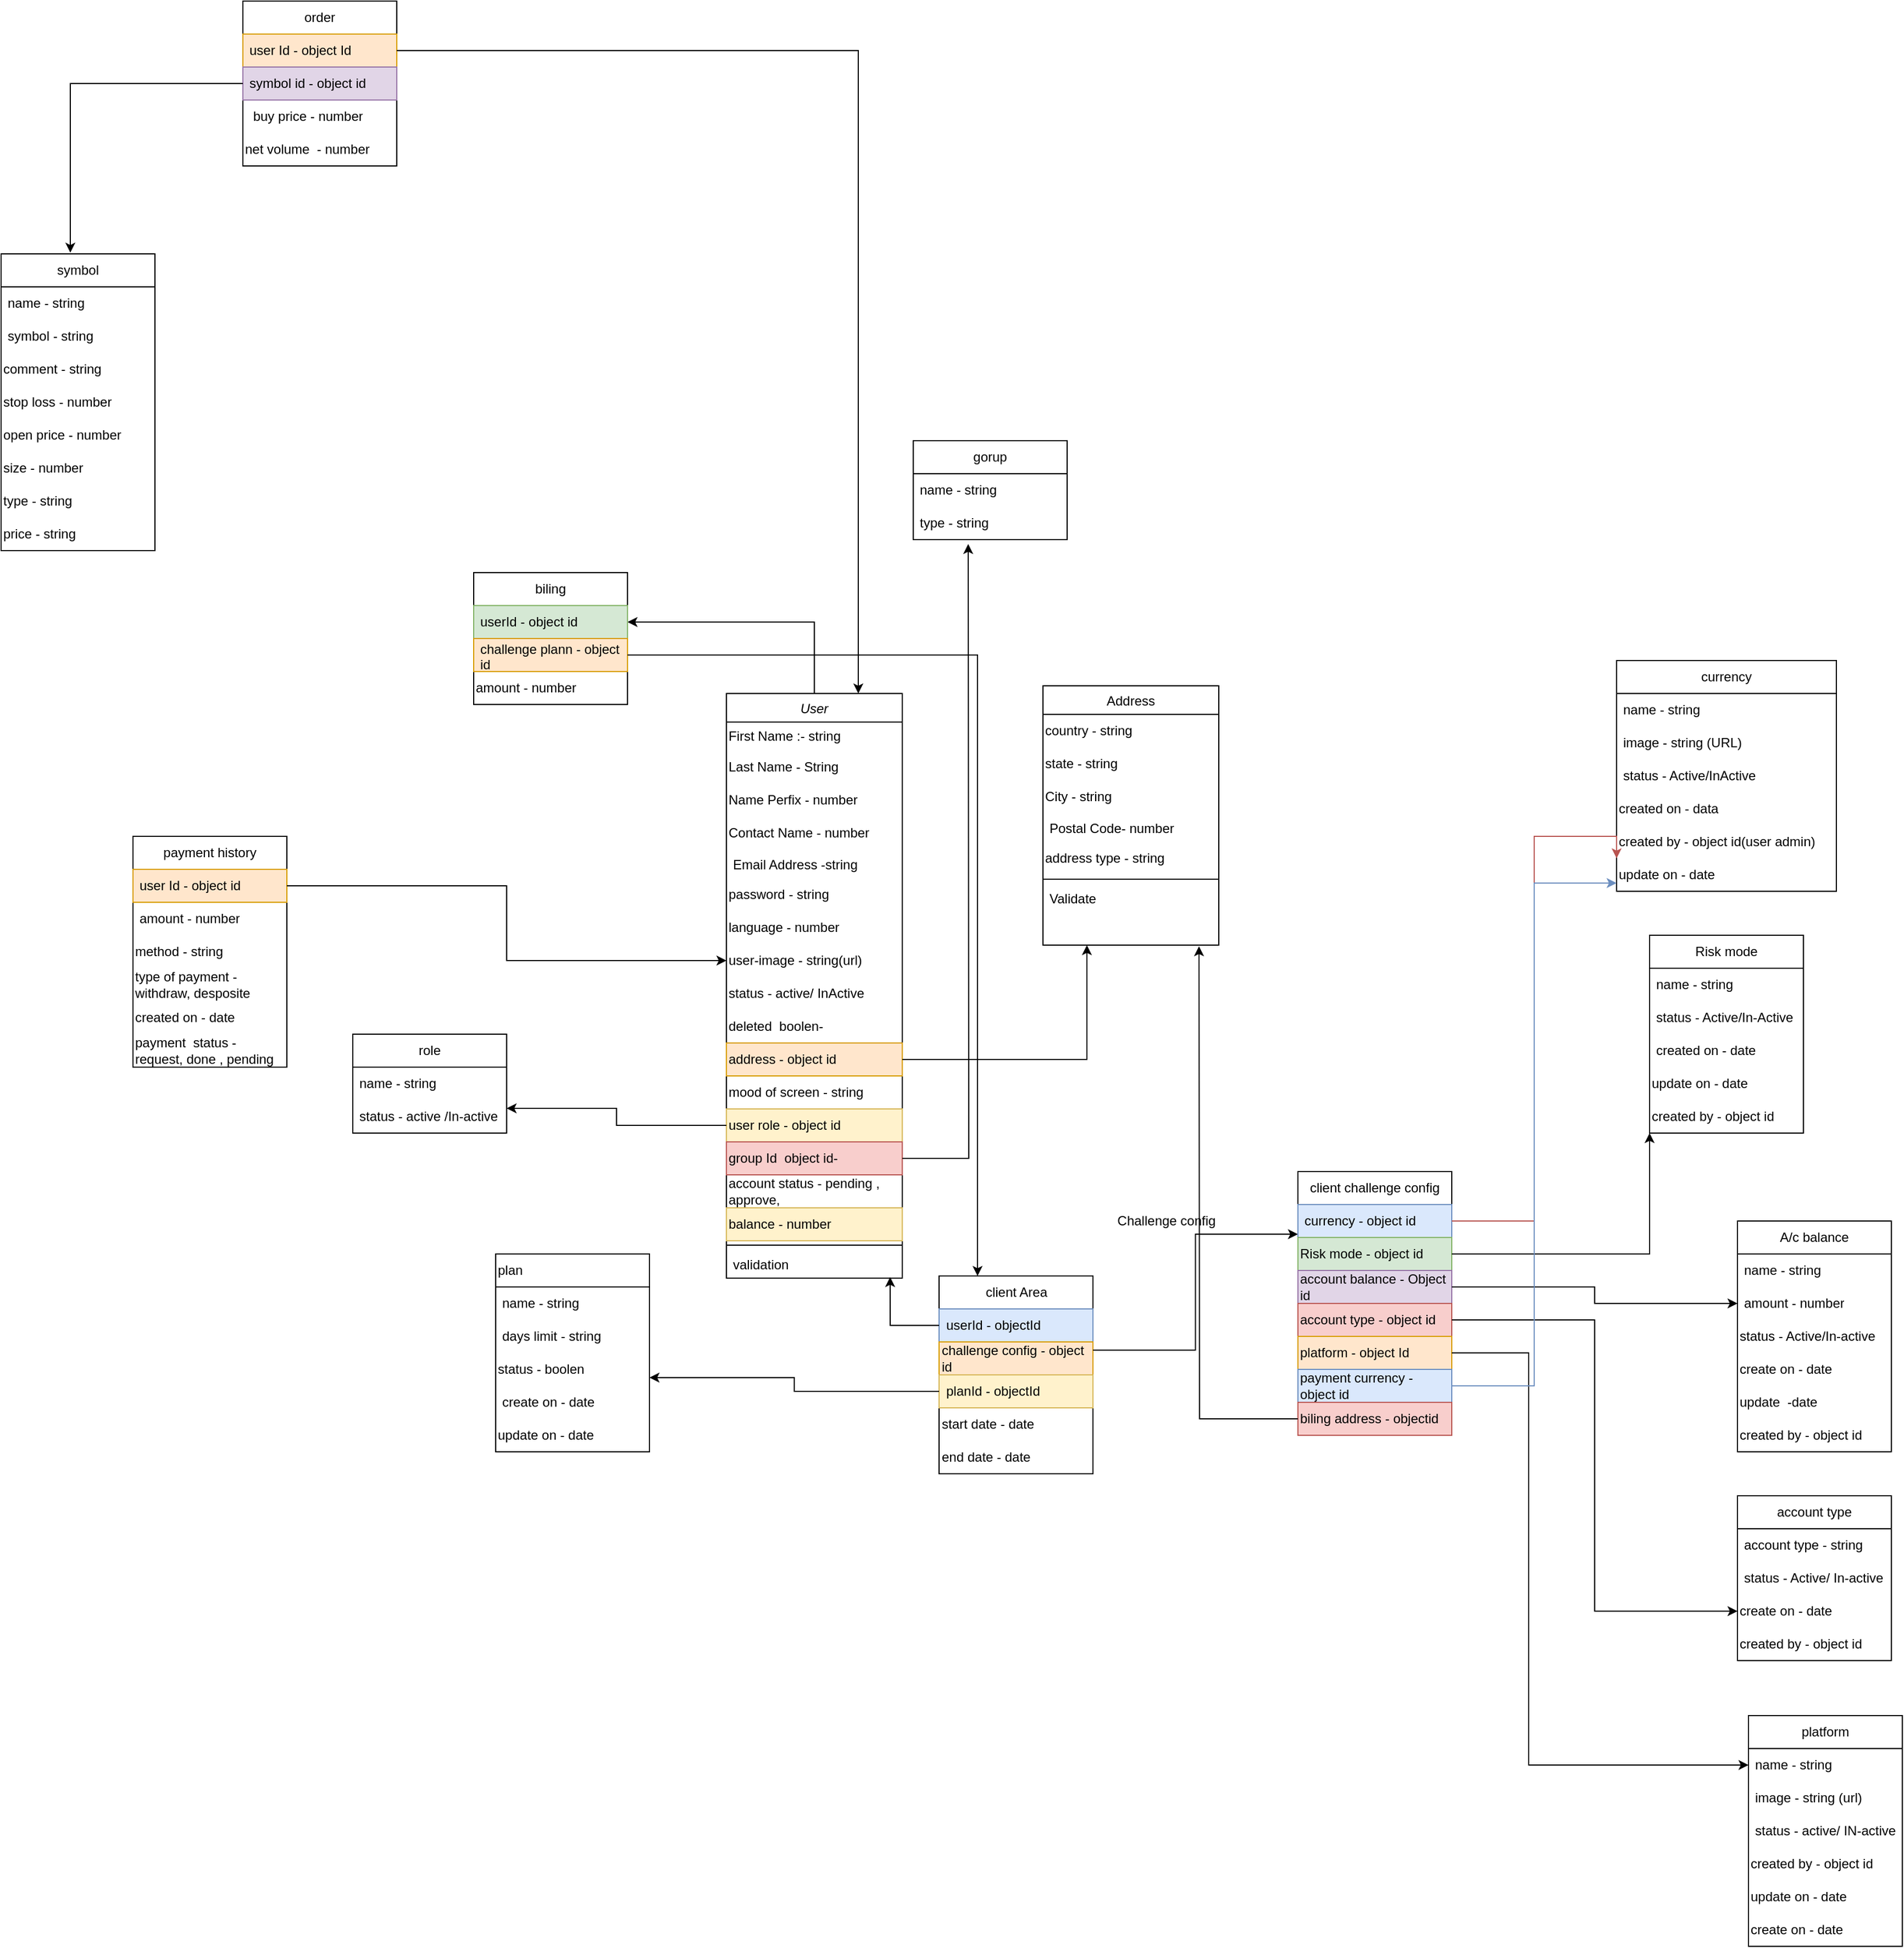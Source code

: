 <mxfile version="20.6.0" type="github">
  <diagram id="C5RBs43oDa-KdzZeNtuy" name="Page-1">
    <mxGraphModel dx="1695" dy="1637" grid="1" gridSize="10" guides="1" tooltips="1" connect="1" arrows="1" fold="1" page="1" pageScale="1" pageWidth="827" pageHeight="1169" math="0" shadow="0">
      <root>
        <mxCell id="WIyWlLk6GJQsqaUBKTNV-0" />
        <mxCell id="WIyWlLk6GJQsqaUBKTNV-1" parent="WIyWlLk6GJQsqaUBKTNV-0" />
        <mxCell id="d-KE_eaViXAy2HnteTlX-81" style="edgeStyle=orthogonalEdgeStyle;rounded=0;orthogonalLoop=1;jettySize=auto;html=1;entryX=1;entryY=0.5;entryDx=0;entryDy=0;" parent="WIyWlLk6GJQsqaUBKTNV-1" source="zkfFHV4jXpPFQw0GAbJ--0" target="d-KE_eaViXAy2HnteTlX-76" edge="1">
          <mxGeometry relative="1" as="geometry" />
        </mxCell>
        <mxCell id="zkfFHV4jXpPFQw0GAbJ--0" value="User" style="swimlane;fontStyle=2;align=center;verticalAlign=top;childLayout=stackLayout;horizontal=1;startSize=26;horizontalStack=0;resizeParent=1;resizeLast=0;collapsible=1;marginBottom=0;rounded=0;shadow=0;strokeWidth=1;" parent="WIyWlLk6GJQsqaUBKTNV-1" vertex="1">
          <mxGeometry x="220" y="120" width="160" height="532" as="geometry">
            <mxRectangle x="230" y="140" width="160" height="26" as="alternateBounds" />
          </mxGeometry>
        </mxCell>
        <mxCell id="d-KE_eaViXAy2HnteTlX-1" value="First Name :- string" style="text;html=1;strokeColor=none;fillColor=none;align=left;verticalAlign=middle;whiteSpace=wrap;rounded=0;" parent="zkfFHV4jXpPFQw0GAbJ--0" vertex="1">
          <mxGeometry y="26" width="160" height="26" as="geometry" />
        </mxCell>
        <mxCell id="d-KE_eaViXAy2HnteTlX-2" value="Last Name - String" style="text;html=1;strokeColor=none;fillColor=none;align=left;verticalAlign=middle;whiteSpace=wrap;rounded=0;" parent="zkfFHV4jXpPFQw0GAbJ--0" vertex="1">
          <mxGeometry y="52" width="160" height="30" as="geometry" />
        </mxCell>
        <mxCell id="d-KE_eaViXAy2HnteTlX-3" value="Name Perfix - number" style="text;html=1;strokeColor=none;fillColor=none;align=left;verticalAlign=middle;whiteSpace=wrap;rounded=0;" parent="zkfFHV4jXpPFQw0GAbJ--0" vertex="1">
          <mxGeometry y="82" width="160" height="30" as="geometry" />
        </mxCell>
        <mxCell id="d-KE_eaViXAy2HnteTlX-4" value="Contact Name - number" style="text;html=1;strokeColor=none;fillColor=none;align=left;verticalAlign=middle;whiteSpace=wrap;rounded=0;" parent="zkfFHV4jXpPFQw0GAbJ--0" vertex="1">
          <mxGeometry y="112" width="160" height="30" as="geometry" />
        </mxCell>
        <mxCell id="zkfFHV4jXpPFQw0GAbJ--3" value="Email Address -string" style="text;align=left;verticalAlign=top;spacingLeft=4;spacingRight=4;overflow=hidden;rotatable=0;points=[[0,0.5],[1,0.5]];portConstraint=eastwest;rounded=0;shadow=0;html=0;" parent="zkfFHV4jXpPFQw0GAbJ--0" vertex="1">
          <mxGeometry y="142" width="160" height="26" as="geometry" />
        </mxCell>
        <mxCell id="d-KE_eaViXAy2HnteTlX-19" value="password - string" style="text;html=1;strokeColor=none;fillColor=none;align=left;verticalAlign=middle;whiteSpace=wrap;rounded=0;" parent="zkfFHV4jXpPFQw0GAbJ--0" vertex="1">
          <mxGeometry y="168" width="160" height="30" as="geometry" />
        </mxCell>
        <mxCell id="d-KE_eaViXAy2HnteTlX-20" value="language - number" style="text;html=1;strokeColor=none;fillColor=none;align=left;verticalAlign=middle;whiteSpace=wrap;rounded=0;" parent="zkfFHV4jXpPFQw0GAbJ--0" vertex="1">
          <mxGeometry y="198" width="160" height="30" as="geometry" />
        </mxCell>
        <mxCell id="d-KE_eaViXAy2HnteTlX-113" value="user-image - string(url)" style="text;html=1;strokeColor=none;fillColor=none;align=left;verticalAlign=middle;whiteSpace=wrap;rounded=0;" parent="zkfFHV4jXpPFQw0GAbJ--0" vertex="1">
          <mxGeometry y="228" width="160" height="30" as="geometry" />
        </mxCell>
        <mxCell id="d-KE_eaViXAy2HnteTlX-107" value="status - active/ InActive" style="text;html=1;strokeColor=none;fillColor=none;align=left;verticalAlign=middle;whiteSpace=wrap;rounded=0;" parent="zkfFHV4jXpPFQw0GAbJ--0" vertex="1">
          <mxGeometry y="258" width="160" height="30" as="geometry" />
        </mxCell>
        <mxCell id="d-KE_eaViXAy2HnteTlX-108" value="deleted&amp;nbsp; boolen- " style="text;html=1;strokeColor=none;fillColor=none;align=left;verticalAlign=middle;whiteSpace=wrap;rounded=0;" parent="zkfFHV4jXpPFQw0GAbJ--0" vertex="1">
          <mxGeometry y="288" width="160" height="30" as="geometry" />
        </mxCell>
        <mxCell id="LZMtiy_5nxEGSAkzOxFr-4" value="address - object id" style="text;html=1;strokeColor=#d79b00;fillColor=#ffe6cc;align=left;verticalAlign=middle;whiteSpace=wrap;rounded=0;" parent="zkfFHV4jXpPFQw0GAbJ--0" vertex="1">
          <mxGeometry y="318" width="160" height="30" as="geometry" />
        </mxCell>
        <mxCell id="oSn-ovuvabY9S40qIVoW-20" value="mood of screen - string" style="text;html=1;strokeColor=none;fillColor=none;align=left;verticalAlign=middle;whiteSpace=wrap;rounded=0;" parent="zkfFHV4jXpPFQw0GAbJ--0" vertex="1">
          <mxGeometry y="348" width="160" height="30" as="geometry" />
        </mxCell>
        <mxCell id="LZMtiy_5nxEGSAkzOxFr-37" value="user role - object id " style="text;html=1;strokeColor=#d6b656;fillColor=#fff2cc;align=left;verticalAlign=middle;whiteSpace=wrap;rounded=0;" parent="zkfFHV4jXpPFQw0GAbJ--0" vertex="1">
          <mxGeometry y="378" width="160" height="30" as="geometry" />
        </mxCell>
        <mxCell id="LZMtiy_5nxEGSAkzOxFr-46" value="group Id&amp;nbsp; object id-" style="text;html=1;strokeColor=#b85450;fillColor=#f8cecc;align=left;verticalAlign=middle;whiteSpace=wrap;rounded=0;" parent="zkfFHV4jXpPFQw0GAbJ--0" vertex="1">
          <mxGeometry y="408" width="160" height="30" as="geometry" />
        </mxCell>
        <mxCell id="KFypOaqWiJFFIdlWp4qp-14" value="account status - pending , approve, " style="text;html=1;strokeColor=none;fillColor=none;align=left;verticalAlign=middle;whiteSpace=wrap;rounded=0;" vertex="1" parent="zkfFHV4jXpPFQw0GAbJ--0">
          <mxGeometry y="438" width="160" height="30" as="geometry" />
        </mxCell>
        <mxCell id="LZMtiy_5nxEGSAkzOxFr-53" value="balance - number" style="text;html=1;strokeColor=#d6b656;fillColor=#fff2cc;align=left;verticalAlign=middle;whiteSpace=wrap;rounded=0;" parent="zkfFHV4jXpPFQw0GAbJ--0" vertex="1">
          <mxGeometry y="468" width="160" height="30" as="geometry" />
        </mxCell>
        <mxCell id="zkfFHV4jXpPFQw0GAbJ--4" value="" style="line;html=1;strokeWidth=1;align=left;verticalAlign=middle;spacingTop=-1;spacingLeft=3;spacingRight=3;rotatable=0;labelPosition=right;points=[];portConstraint=eastwest;" parent="zkfFHV4jXpPFQw0GAbJ--0" vertex="1">
          <mxGeometry y="498" width="160" height="8" as="geometry" />
        </mxCell>
        <mxCell id="zkfFHV4jXpPFQw0GAbJ--5" value="validation " style="text;align=left;verticalAlign=top;spacingLeft=4;spacingRight=4;overflow=hidden;rotatable=0;points=[[0,0.5],[1,0.5]];portConstraint=eastwest;" parent="zkfFHV4jXpPFQw0GAbJ--0" vertex="1">
          <mxGeometry y="506" width="160" height="26" as="geometry" />
        </mxCell>
        <mxCell id="zkfFHV4jXpPFQw0GAbJ--17" value="Address" style="swimlane;fontStyle=0;align=center;verticalAlign=top;childLayout=stackLayout;horizontal=1;startSize=26;horizontalStack=0;resizeParent=1;resizeLast=0;collapsible=1;marginBottom=0;rounded=0;shadow=0;strokeWidth=1;" parent="WIyWlLk6GJQsqaUBKTNV-1" vertex="1">
          <mxGeometry x="508" y="113" width="160" height="236" as="geometry">
            <mxRectangle x="550" y="140" width="160" height="26" as="alternateBounds" />
          </mxGeometry>
        </mxCell>
        <mxCell id="d-KE_eaViXAy2HnteTlX-5" value="country - string" style="text;html=1;strokeColor=none;fillColor=none;align=left;verticalAlign=middle;whiteSpace=wrap;rounded=0;" parent="zkfFHV4jXpPFQw0GAbJ--17" vertex="1">
          <mxGeometry y="26" width="160" height="30" as="geometry" />
        </mxCell>
        <mxCell id="d-KE_eaViXAy2HnteTlX-7" value="state - string" style="text;html=1;strokeColor=none;fillColor=none;align=left;verticalAlign=middle;whiteSpace=wrap;rounded=0;" parent="zkfFHV4jXpPFQw0GAbJ--17" vertex="1">
          <mxGeometry y="56" width="160" height="30" as="geometry" />
        </mxCell>
        <mxCell id="d-KE_eaViXAy2HnteTlX-9" value="City - string" style="text;html=1;strokeColor=none;fillColor=none;align=left;verticalAlign=middle;whiteSpace=wrap;rounded=0;" parent="zkfFHV4jXpPFQw0GAbJ--17" vertex="1">
          <mxGeometry y="86" width="160" height="30" as="geometry" />
        </mxCell>
        <mxCell id="zkfFHV4jXpPFQw0GAbJ--21" value="Postal Code- number" style="text;align=left;verticalAlign=top;spacingLeft=4;spacingRight=4;overflow=hidden;rotatable=0;points=[[0,0.5],[1,0.5]];portConstraint=eastwest;rounded=0;shadow=0;html=0;" parent="zkfFHV4jXpPFQw0GAbJ--17" vertex="1">
          <mxGeometry y="116" width="160" height="26" as="geometry" />
        </mxCell>
        <mxCell id="d-KE_eaViXAy2HnteTlX-65" value="address type - string" style="text;html=1;strokeColor=none;fillColor=none;align=left;verticalAlign=middle;whiteSpace=wrap;rounded=0;" parent="zkfFHV4jXpPFQw0GAbJ--17" vertex="1">
          <mxGeometry y="142" width="160" height="30" as="geometry" />
        </mxCell>
        <mxCell id="zkfFHV4jXpPFQw0GAbJ--23" value="" style="line;html=1;strokeWidth=1;align=left;verticalAlign=middle;spacingTop=-1;spacingLeft=3;spacingRight=3;rotatable=0;labelPosition=right;points=[];portConstraint=eastwest;" parent="zkfFHV4jXpPFQw0GAbJ--17" vertex="1">
          <mxGeometry y="172" width="160" height="8" as="geometry" />
        </mxCell>
        <mxCell id="zkfFHV4jXpPFQw0GAbJ--24" value="Validate" style="text;align=left;verticalAlign=top;spacingLeft=4;spacingRight=4;overflow=hidden;rotatable=0;points=[[0,0.5],[1,0.5]];portConstraint=eastwest;" parent="zkfFHV4jXpPFQw0GAbJ--17" vertex="1">
          <mxGeometry y="180" width="160" height="26" as="geometry" />
        </mxCell>
        <mxCell id="d-KE_eaViXAy2HnteTlX-27" value="client Area" style="swimlane;fontStyle=0;childLayout=stackLayout;horizontal=1;startSize=30;horizontalStack=0;resizeParent=1;resizeParentMax=0;resizeLast=0;collapsible=1;marginBottom=0;whiteSpace=wrap;html=1;" parent="WIyWlLk6GJQsqaUBKTNV-1" vertex="1">
          <mxGeometry x="413.5" y="650" width="140" height="180" as="geometry" />
        </mxCell>
        <mxCell id="d-KE_eaViXAy2HnteTlX-29" value="userId - objectId" style="text;strokeColor=#6c8ebf;fillColor=#dae8fc;align=left;verticalAlign=middle;spacingLeft=4;spacingRight=4;overflow=hidden;points=[[0,0.5],[1,0.5]];portConstraint=eastwest;rotatable=0;whiteSpace=wrap;html=1;" parent="d-KE_eaViXAy2HnteTlX-27" vertex="1">
          <mxGeometry y="30" width="140" height="30" as="geometry" />
        </mxCell>
        <mxCell id="d-KE_eaViXAy2HnteTlX-58" value="challenge config - object id" style="text;html=1;strokeColor=#d79b00;fillColor=#ffe6cc;align=left;verticalAlign=middle;whiteSpace=wrap;rounded=0;" parent="d-KE_eaViXAy2HnteTlX-27" vertex="1">
          <mxGeometry y="60" width="140" height="30" as="geometry" />
        </mxCell>
        <mxCell id="d-KE_eaViXAy2HnteTlX-30" value="planId - objectId" style="text;strokeColor=#d6b656;fillColor=#fff2cc;align=left;verticalAlign=middle;spacingLeft=4;spacingRight=4;overflow=hidden;points=[[0,0.5],[1,0.5]];portConstraint=eastwest;rotatable=0;whiteSpace=wrap;html=1;" parent="d-KE_eaViXAy2HnteTlX-27" vertex="1">
          <mxGeometry y="90" width="140" height="30" as="geometry" />
        </mxCell>
        <mxCell id="d-KE_eaViXAy2HnteTlX-31" value="start date - date" style="text;html=1;strokeColor=none;fillColor=none;align=left;verticalAlign=middle;whiteSpace=wrap;rounded=0;" parent="d-KE_eaViXAy2HnteTlX-27" vertex="1">
          <mxGeometry y="120" width="140" height="30" as="geometry" />
        </mxCell>
        <mxCell id="d-KE_eaViXAy2HnteTlX-33" value="end date - date" style="text;html=1;strokeColor=none;fillColor=none;align=left;verticalAlign=middle;whiteSpace=wrap;rounded=0;" parent="d-KE_eaViXAy2HnteTlX-27" vertex="1">
          <mxGeometry y="150" width="140" height="30" as="geometry" />
        </mxCell>
        <mxCell id="d-KE_eaViXAy2HnteTlX-50" style="edgeStyle=orthogonalEdgeStyle;rounded=0;orthogonalLoop=1;jettySize=auto;html=1;exitX=1;exitY=0.25;exitDx=0;exitDy=0;entryX=0;entryY=0.9;entryDx=0;entryDy=0;entryPerimeter=0;" parent="WIyWlLk6GJQsqaUBKTNV-1" source="d-KE_eaViXAy2HnteTlX-58" target="d-KE_eaViXAy2HnteTlX-55" edge="1">
          <mxGeometry relative="1" as="geometry">
            <mxPoint x="570" y="640" as="sourcePoint" />
            <mxPoint x="710" y="615" as="targetPoint" />
          </mxGeometry>
        </mxCell>
        <mxCell id="d-KE_eaViXAy2HnteTlX-51" value="Challenge config" style="text;html=1;align=center;verticalAlign=middle;resizable=0;points=[];autosize=1;strokeColor=none;fillColor=none;" parent="WIyWlLk6GJQsqaUBKTNV-1" vertex="1">
          <mxGeometry x="560" y="585" width="120" height="30" as="geometry" />
        </mxCell>
        <mxCell id="d-KE_eaViXAy2HnteTlX-52" value="client challenge config" style="swimlane;fontStyle=0;childLayout=stackLayout;horizontal=1;startSize=30;horizontalStack=0;resizeParent=1;resizeParentMax=0;resizeLast=0;collapsible=1;marginBottom=0;whiteSpace=wrap;html=1;" parent="WIyWlLk6GJQsqaUBKTNV-1" vertex="1">
          <mxGeometry x="740" y="555" width="140" height="240" as="geometry" />
        </mxCell>
        <mxCell id="d-KE_eaViXAy2HnteTlX-55" value="currency - object id" style="text;strokeColor=#6c8ebf;fillColor=#dae8fc;align=left;verticalAlign=middle;spacingLeft=4;spacingRight=4;overflow=hidden;points=[[0,0.5],[1,0.5]];portConstraint=eastwest;rotatable=0;whiteSpace=wrap;html=1;" parent="d-KE_eaViXAy2HnteTlX-52" vertex="1">
          <mxGeometry y="30" width="140" height="30" as="geometry" />
        </mxCell>
        <mxCell id="d-KE_eaViXAy2HnteTlX-57" value="Risk mode - object id" style="text;html=1;strokeColor=#82b366;fillColor=#d5e8d4;align=left;verticalAlign=middle;whiteSpace=wrap;rounded=0;labelBackgroundColor=none;labelBorderColor=none;" parent="d-KE_eaViXAy2HnteTlX-52" vertex="1">
          <mxGeometry y="60" width="140" height="30" as="geometry" />
        </mxCell>
        <mxCell id="d-KE_eaViXAy2HnteTlX-59" value="account balance - Object id" style="text;html=1;strokeColor=#9673a6;fillColor=#e1d5e7;align=left;verticalAlign=middle;whiteSpace=wrap;rounded=0;" parent="d-KE_eaViXAy2HnteTlX-52" vertex="1">
          <mxGeometry y="90" width="140" height="30" as="geometry" />
        </mxCell>
        <mxCell id="d-KE_eaViXAy2HnteTlX-60" value="account type - object id" style="text;html=1;strokeColor=#b85450;fillColor=#f8cecc;align=left;verticalAlign=middle;whiteSpace=wrap;rounded=0;" parent="d-KE_eaViXAy2HnteTlX-52" vertex="1">
          <mxGeometry y="120" width="140" height="30" as="geometry" />
        </mxCell>
        <mxCell id="d-KE_eaViXAy2HnteTlX-61" value="platform - object Id" style="text;html=1;strokeColor=#d79b00;fillColor=#ffe6cc;align=left;verticalAlign=middle;whiteSpace=wrap;rounded=0;" parent="d-KE_eaViXAy2HnteTlX-52" vertex="1">
          <mxGeometry y="150" width="140" height="30" as="geometry" />
        </mxCell>
        <mxCell id="d-KE_eaViXAy2HnteTlX-63" value="payment currency - object id" style="text;html=1;strokeColor=#6c8ebf;fillColor=#dae8fc;align=left;verticalAlign=middle;whiteSpace=wrap;rounded=0;" parent="d-KE_eaViXAy2HnteTlX-52" vertex="1">
          <mxGeometry y="180" width="140" height="30" as="geometry" />
        </mxCell>
        <mxCell id="d-KE_eaViXAy2HnteTlX-64" value="biling address - objectid" style="text;html=1;strokeColor=#b85450;fillColor=#f8cecc;align=left;verticalAlign=middle;whiteSpace=wrap;rounded=0;" parent="d-KE_eaViXAy2HnteTlX-52" vertex="1">
          <mxGeometry y="210" width="140" height="30" as="geometry" />
        </mxCell>
        <mxCell id="d-KE_eaViXAy2HnteTlX-73" style="edgeStyle=orthogonalEdgeStyle;rounded=0;orthogonalLoop=1;jettySize=auto;html=1;" parent="WIyWlLk6GJQsqaUBKTNV-1" source="d-KE_eaViXAy2HnteTlX-64" edge="1">
          <mxGeometry relative="1" as="geometry">
            <mxPoint x="650" y="350" as="targetPoint" />
          </mxGeometry>
        </mxCell>
        <mxCell id="d-KE_eaViXAy2HnteTlX-74" value="biling" style="swimlane;fontStyle=0;childLayout=stackLayout;horizontal=1;startSize=30;horizontalStack=0;resizeParent=1;resizeParentMax=0;resizeLast=0;collapsible=1;marginBottom=0;whiteSpace=wrap;html=1;" parent="WIyWlLk6GJQsqaUBKTNV-1" vertex="1">
          <mxGeometry x="-10" y="10" width="140" height="120" as="geometry" />
        </mxCell>
        <mxCell id="d-KE_eaViXAy2HnteTlX-76" value="userId - object id" style="text;strokeColor=#82b366;fillColor=#d5e8d4;align=left;verticalAlign=middle;spacingLeft=4;spacingRight=4;overflow=hidden;points=[[0,0.5],[1,0.5]];portConstraint=eastwest;rotatable=0;whiteSpace=wrap;html=1;" parent="d-KE_eaViXAy2HnteTlX-74" vertex="1">
          <mxGeometry y="30" width="140" height="30" as="geometry" />
        </mxCell>
        <mxCell id="d-KE_eaViXAy2HnteTlX-77" value="challenge plann - object id " style="text;strokeColor=#d79b00;fillColor=#ffe6cc;align=left;verticalAlign=middle;spacingLeft=4;spacingRight=4;overflow=hidden;points=[[0,0.5],[1,0.5]];portConstraint=eastwest;rotatable=0;whiteSpace=wrap;html=1;" parent="d-KE_eaViXAy2HnteTlX-74" vertex="1">
          <mxGeometry y="60" width="140" height="30" as="geometry" />
        </mxCell>
        <mxCell id="d-KE_eaViXAy2HnteTlX-78" value="amount - number" style="text;html=1;strokeColor=none;fillColor=none;align=left;verticalAlign=middle;whiteSpace=wrap;rounded=0;" parent="d-KE_eaViXAy2HnteTlX-74" vertex="1">
          <mxGeometry y="90" width="140" height="30" as="geometry" />
        </mxCell>
        <mxCell id="d-KE_eaViXAy2HnteTlX-89" style="edgeStyle=orthogonalEdgeStyle;rounded=0;orthogonalLoop=1;jettySize=auto;html=1;entryX=0.25;entryY=0;entryDx=0;entryDy=0;" parent="WIyWlLk6GJQsqaUBKTNV-1" source="d-KE_eaViXAy2HnteTlX-77" target="d-KE_eaViXAy2HnteTlX-27" edge="1">
          <mxGeometry relative="1" as="geometry" />
        </mxCell>
        <mxCell id="d-KE_eaViXAy2HnteTlX-100" value="plan" style="swimlane;fontStyle=0;childLayout=stackLayout;horizontal=1;startSize=30;horizontalStack=0;resizeParent=1;resizeParentMax=0;resizeLast=0;collapsible=1;marginBottom=0;whiteSpace=wrap;html=1;align=left;" parent="WIyWlLk6GJQsqaUBKTNV-1" vertex="1">
          <mxGeometry x="10" y="630" width="140" height="180" as="geometry" />
        </mxCell>
        <mxCell id="d-KE_eaViXAy2HnteTlX-101" value="name - string" style="text;strokeColor=none;fillColor=none;align=left;verticalAlign=middle;spacingLeft=4;spacingRight=4;overflow=hidden;points=[[0,0.5],[1,0.5]];portConstraint=eastwest;rotatable=0;whiteSpace=wrap;html=1;" parent="d-KE_eaViXAy2HnteTlX-100" vertex="1">
          <mxGeometry y="30" width="140" height="30" as="geometry" />
        </mxCell>
        <mxCell id="d-KE_eaViXAy2HnteTlX-102" value="days limit - string" style="text;strokeColor=none;fillColor=none;align=left;verticalAlign=middle;spacingLeft=4;spacingRight=4;overflow=hidden;points=[[0,0.5],[1,0.5]];portConstraint=eastwest;rotatable=0;whiteSpace=wrap;html=1;" parent="d-KE_eaViXAy2HnteTlX-100" vertex="1">
          <mxGeometry y="60" width="140" height="30" as="geometry" />
        </mxCell>
        <mxCell id="d-KE_eaViXAy2HnteTlX-104" value="status - boolen" style="text;html=1;strokeColor=none;fillColor=none;align=left;verticalAlign=middle;whiteSpace=wrap;rounded=0;" parent="d-KE_eaViXAy2HnteTlX-100" vertex="1">
          <mxGeometry y="90" width="140" height="30" as="geometry" />
        </mxCell>
        <mxCell id="d-KE_eaViXAy2HnteTlX-103" value="create on - date" style="text;strokeColor=none;fillColor=none;align=left;verticalAlign=middle;spacingLeft=4;spacingRight=4;overflow=hidden;points=[[0,0.5],[1,0.5]];portConstraint=eastwest;rotatable=0;whiteSpace=wrap;html=1;" parent="d-KE_eaViXAy2HnteTlX-100" vertex="1">
          <mxGeometry y="120" width="140" height="30" as="geometry" />
        </mxCell>
        <mxCell id="d-KE_eaViXAy2HnteTlX-106" value="update on - date" style="text;html=1;strokeColor=none;fillColor=none;align=left;verticalAlign=middle;whiteSpace=wrap;rounded=0;" parent="d-KE_eaViXAy2HnteTlX-100" vertex="1">
          <mxGeometry y="150" width="140" height="30" as="geometry" />
        </mxCell>
        <mxCell id="d-KE_eaViXAy2HnteTlX-109" value="currency" style="swimlane;fontStyle=0;childLayout=stackLayout;horizontal=1;startSize=30;horizontalStack=0;resizeParent=1;resizeParentMax=0;resizeLast=0;collapsible=1;marginBottom=0;whiteSpace=wrap;html=1;" parent="WIyWlLk6GJQsqaUBKTNV-1" vertex="1">
          <mxGeometry x="1030" y="90" width="200" height="210" as="geometry" />
        </mxCell>
        <mxCell id="d-KE_eaViXAy2HnteTlX-110" value="name - string" style="text;strokeColor=none;fillColor=none;align=left;verticalAlign=middle;spacingLeft=4;spacingRight=4;overflow=hidden;points=[[0,0.5],[1,0.5]];portConstraint=eastwest;rotatable=0;whiteSpace=wrap;html=1;" parent="d-KE_eaViXAy2HnteTlX-109" vertex="1">
          <mxGeometry y="30" width="200" height="30" as="geometry" />
        </mxCell>
        <mxCell id="d-KE_eaViXAy2HnteTlX-111" value="image - string (URL)" style="text;strokeColor=none;fillColor=none;align=left;verticalAlign=middle;spacingLeft=4;spacingRight=4;overflow=hidden;points=[[0,0.5],[1,0.5]];portConstraint=eastwest;rotatable=0;whiteSpace=wrap;html=1;" parent="d-KE_eaViXAy2HnteTlX-109" vertex="1">
          <mxGeometry y="60" width="200" height="30" as="geometry" />
        </mxCell>
        <mxCell id="d-KE_eaViXAy2HnteTlX-112" value="status - Active/InActive" style="text;strokeColor=none;fillColor=none;align=left;verticalAlign=middle;spacingLeft=4;spacingRight=4;overflow=hidden;points=[[0,0.5],[1,0.5]];portConstraint=eastwest;rotatable=0;whiteSpace=wrap;html=1;" parent="d-KE_eaViXAy2HnteTlX-109" vertex="1">
          <mxGeometry y="90" width="200" height="30" as="geometry" />
        </mxCell>
        <mxCell id="8OGJJP_XoykNVApz-TW4-0" value="created on - data" style="text;html=1;strokeColor=none;fillColor=none;align=left;verticalAlign=middle;whiteSpace=wrap;rounded=0;" parent="d-KE_eaViXAy2HnteTlX-109" vertex="1">
          <mxGeometry y="120" width="200" height="30" as="geometry" />
        </mxCell>
        <mxCell id="8OGJJP_XoykNVApz-TW4-2" value="created by - object id(user admin)" style="text;html=1;strokeColor=none;fillColor=none;align=left;verticalAlign=middle;whiteSpace=wrap;rounded=0;" parent="d-KE_eaViXAy2HnteTlX-109" vertex="1">
          <mxGeometry y="150" width="200" height="30" as="geometry" />
        </mxCell>
        <mxCell id="8OGJJP_XoykNVApz-TW4-1" value="update on - date" style="text;html=1;strokeColor=none;fillColor=none;align=left;verticalAlign=middle;whiteSpace=wrap;rounded=0;" parent="d-KE_eaViXAy2HnteTlX-109" vertex="1">
          <mxGeometry y="180" width="200" height="30" as="geometry" />
        </mxCell>
        <mxCell id="8OGJJP_XoykNVApz-TW4-3" style="edgeStyle=orthogonalEdgeStyle;rounded=0;orthogonalLoop=1;jettySize=auto;html=1;entryX=0;entryY=0;entryDx=0;entryDy=0;fillColor=#f8cecc;strokeColor=#b85450;" parent="WIyWlLk6GJQsqaUBKTNV-1" source="d-KE_eaViXAy2HnteTlX-55" target="8OGJJP_XoykNVApz-TW4-1" edge="1">
          <mxGeometry relative="1" as="geometry" />
        </mxCell>
        <mxCell id="8OGJJP_XoykNVApz-TW4-4" value="Risk mode" style="swimlane;fontStyle=0;childLayout=stackLayout;horizontal=1;startSize=30;horizontalStack=0;resizeParent=1;resizeParentMax=0;resizeLast=0;collapsible=1;marginBottom=0;whiteSpace=wrap;html=1;" parent="WIyWlLk6GJQsqaUBKTNV-1" vertex="1">
          <mxGeometry x="1060" y="340" width="140" height="180" as="geometry" />
        </mxCell>
        <mxCell id="8OGJJP_XoykNVApz-TW4-5" value="name - string" style="text;strokeColor=none;fillColor=none;align=left;verticalAlign=middle;spacingLeft=4;spacingRight=4;overflow=hidden;points=[[0,0.5],[1,0.5]];portConstraint=eastwest;rotatable=0;whiteSpace=wrap;html=1;" parent="8OGJJP_XoykNVApz-TW4-4" vertex="1">
          <mxGeometry y="30" width="140" height="30" as="geometry" />
        </mxCell>
        <mxCell id="8OGJJP_XoykNVApz-TW4-6" value="status - Active/In-Active" style="text;strokeColor=none;fillColor=none;align=left;verticalAlign=middle;spacingLeft=4;spacingRight=4;overflow=hidden;points=[[0,0.5],[1,0.5]];portConstraint=eastwest;rotatable=0;whiteSpace=wrap;html=1;" parent="8OGJJP_XoykNVApz-TW4-4" vertex="1">
          <mxGeometry y="60" width="140" height="30" as="geometry" />
        </mxCell>
        <mxCell id="8OGJJP_XoykNVApz-TW4-7" value="created on - date" style="text;strokeColor=none;fillColor=none;align=left;verticalAlign=middle;spacingLeft=4;spacingRight=4;overflow=hidden;points=[[0,0.5],[1,0.5]];portConstraint=eastwest;rotatable=0;whiteSpace=wrap;html=1;" parent="8OGJJP_XoykNVApz-TW4-4" vertex="1">
          <mxGeometry y="90" width="140" height="30" as="geometry" />
        </mxCell>
        <mxCell id="8OGJJP_XoykNVApz-TW4-9" value="update on - date" style="text;html=1;strokeColor=none;fillColor=none;align=left;verticalAlign=middle;whiteSpace=wrap;rounded=0;" parent="8OGJJP_XoykNVApz-TW4-4" vertex="1">
          <mxGeometry y="120" width="140" height="30" as="geometry" />
        </mxCell>
        <mxCell id="8OGJJP_XoykNVApz-TW4-8" value="created by - object id" style="text;html=1;strokeColor=none;fillColor=none;align=left;verticalAlign=middle;whiteSpace=wrap;rounded=0;" parent="8OGJJP_XoykNVApz-TW4-4" vertex="1">
          <mxGeometry y="150" width="140" height="30" as="geometry" />
        </mxCell>
        <mxCell id="8OGJJP_XoykNVApz-TW4-10" style="edgeStyle=orthogonalEdgeStyle;rounded=0;orthogonalLoop=1;jettySize=auto;html=1;entryX=0;entryY=1;entryDx=0;entryDy=0;" parent="WIyWlLk6GJQsqaUBKTNV-1" source="d-KE_eaViXAy2HnteTlX-57" target="8OGJJP_XoykNVApz-TW4-4" edge="1">
          <mxGeometry relative="1" as="geometry" />
        </mxCell>
        <mxCell id="8OGJJP_XoykNVApz-TW4-11" value="A/c balance" style="swimlane;fontStyle=0;childLayout=stackLayout;horizontal=1;startSize=30;horizontalStack=0;resizeParent=1;resizeParentMax=0;resizeLast=0;collapsible=1;marginBottom=0;whiteSpace=wrap;html=1;" parent="WIyWlLk6GJQsqaUBKTNV-1" vertex="1">
          <mxGeometry x="1140" y="600" width="140" height="210" as="geometry" />
        </mxCell>
        <mxCell id="8OGJJP_XoykNVApz-TW4-13" value="name - string" style="text;strokeColor=none;fillColor=none;align=left;verticalAlign=middle;spacingLeft=4;spacingRight=4;overflow=hidden;points=[[0,0.5],[1,0.5]];portConstraint=eastwest;rotatable=0;whiteSpace=wrap;html=1;" parent="8OGJJP_XoykNVApz-TW4-11" vertex="1">
          <mxGeometry y="30" width="140" height="30" as="geometry" />
        </mxCell>
        <mxCell id="8OGJJP_XoykNVApz-TW4-14" value="amount - number" style="text;strokeColor=none;fillColor=none;align=left;verticalAlign=middle;spacingLeft=4;spacingRight=4;overflow=hidden;points=[[0,0.5],[1,0.5]];portConstraint=eastwest;rotatable=0;whiteSpace=wrap;html=1;" parent="8OGJJP_XoykNVApz-TW4-11" vertex="1">
          <mxGeometry y="60" width="140" height="30" as="geometry" />
        </mxCell>
        <mxCell id="8OGJJP_XoykNVApz-TW4-15" value="status - Active/In-active" style="text;html=1;strokeColor=none;fillColor=none;align=left;verticalAlign=middle;whiteSpace=wrap;rounded=0;" parent="8OGJJP_XoykNVApz-TW4-11" vertex="1">
          <mxGeometry y="90" width="140" height="30" as="geometry" />
        </mxCell>
        <mxCell id="8OGJJP_XoykNVApz-TW4-17" value="create on - date" style="text;html=1;strokeColor=none;fillColor=none;align=left;verticalAlign=middle;whiteSpace=wrap;rounded=0;" parent="8OGJJP_XoykNVApz-TW4-11" vertex="1">
          <mxGeometry y="120" width="140" height="30" as="geometry" />
        </mxCell>
        <mxCell id="8OGJJP_XoykNVApz-TW4-20" value="update&amp;nbsp; -date" style="text;html=1;strokeColor=none;fillColor=none;align=left;verticalAlign=middle;whiteSpace=wrap;rounded=0;" parent="8OGJJP_XoykNVApz-TW4-11" vertex="1">
          <mxGeometry y="150" width="140" height="30" as="geometry" />
        </mxCell>
        <mxCell id="8OGJJP_XoykNVApz-TW4-21" value="created by - object id" style="text;html=1;strokeColor=none;fillColor=none;align=left;verticalAlign=middle;whiteSpace=wrap;rounded=0;" parent="8OGJJP_XoykNVApz-TW4-11" vertex="1">
          <mxGeometry y="180" width="140" height="30" as="geometry" />
        </mxCell>
        <mxCell id="8OGJJP_XoykNVApz-TW4-22" style="edgeStyle=orthogonalEdgeStyle;rounded=0;orthogonalLoop=1;jettySize=auto;html=1;entryX=0;entryY=0.5;entryDx=0;entryDy=0;" parent="WIyWlLk6GJQsqaUBKTNV-1" source="d-KE_eaViXAy2HnteTlX-59" target="8OGJJP_XoykNVApz-TW4-14" edge="1">
          <mxGeometry relative="1" as="geometry" />
        </mxCell>
        <mxCell id="8OGJJP_XoykNVApz-TW4-24" value="account type" style="swimlane;fontStyle=0;childLayout=stackLayout;horizontal=1;startSize=30;horizontalStack=0;resizeParent=1;resizeParentMax=0;resizeLast=0;collapsible=1;marginBottom=0;whiteSpace=wrap;html=1;labelBackgroundColor=none;labelBorderColor=none;" parent="WIyWlLk6GJQsqaUBKTNV-1" vertex="1">
          <mxGeometry x="1140" y="850" width="140" height="150" as="geometry" />
        </mxCell>
        <mxCell id="8OGJJP_XoykNVApz-TW4-25" value="account type - string" style="text;strokeColor=none;fillColor=none;align=left;verticalAlign=middle;spacingLeft=4;spacingRight=4;overflow=hidden;points=[[0,0.5],[1,0.5]];portConstraint=eastwest;rotatable=0;whiteSpace=wrap;html=1;labelBackgroundColor=none;labelBorderColor=none;" parent="8OGJJP_XoykNVApz-TW4-24" vertex="1">
          <mxGeometry y="30" width="140" height="30" as="geometry" />
        </mxCell>
        <mxCell id="8OGJJP_XoykNVApz-TW4-27" value="status - Active/ In-active" style="text;strokeColor=none;fillColor=none;align=left;verticalAlign=middle;spacingLeft=4;spacingRight=4;overflow=hidden;points=[[0,0.5],[1,0.5]];portConstraint=eastwest;rotatable=0;whiteSpace=wrap;html=1;labelBackgroundColor=none;labelBorderColor=none;" parent="8OGJJP_XoykNVApz-TW4-24" vertex="1">
          <mxGeometry y="60" width="140" height="30" as="geometry" />
        </mxCell>
        <mxCell id="oSn-ovuvabY9S40qIVoW-2" value="create on - date" style="text;html=1;strokeColor=none;fillColor=none;align=left;verticalAlign=middle;whiteSpace=wrap;rounded=0;" parent="8OGJJP_XoykNVApz-TW4-24" vertex="1">
          <mxGeometry y="90" width="140" height="30" as="geometry" />
        </mxCell>
        <mxCell id="oSn-ovuvabY9S40qIVoW-3" value="created by - object id" style="text;html=1;strokeColor=none;fillColor=none;align=left;verticalAlign=middle;whiteSpace=wrap;rounded=0;" parent="8OGJJP_XoykNVApz-TW4-24" vertex="1">
          <mxGeometry y="120" width="140" height="30" as="geometry" />
        </mxCell>
        <mxCell id="oSn-ovuvabY9S40qIVoW-5" style="edgeStyle=orthogonalEdgeStyle;rounded=0;orthogonalLoop=1;jettySize=auto;html=1;entryX=0;entryY=0.5;entryDx=0;entryDy=0;" parent="WIyWlLk6GJQsqaUBKTNV-1" source="d-KE_eaViXAy2HnteTlX-60" target="oSn-ovuvabY9S40qIVoW-2" edge="1">
          <mxGeometry relative="1" as="geometry" />
        </mxCell>
        <mxCell id="oSn-ovuvabY9S40qIVoW-6" value="platform " style="swimlane;fontStyle=0;childLayout=stackLayout;horizontal=1;startSize=30;horizontalStack=0;resizeParent=1;resizeParentMax=0;resizeLast=0;collapsible=1;marginBottom=0;whiteSpace=wrap;html=1;" parent="WIyWlLk6GJQsqaUBKTNV-1" vertex="1">
          <mxGeometry x="1150" y="1050" width="140" height="210" as="geometry" />
        </mxCell>
        <mxCell id="oSn-ovuvabY9S40qIVoW-7" value="name - string" style="text;strokeColor=none;fillColor=none;align=left;verticalAlign=middle;spacingLeft=4;spacingRight=4;overflow=hidden;points=[[0,0.5],[1,0.5]];portConstraint=eastwest;rotatable=0;whiteSpace=wrap;html=1;" parent="oSn-ovuvabY9S40qIVoW-6" vertex="1">
          <mxGeometry y="30" width="140" height="30" as="geometry" />
        </mxCell>
        <mxCell id="oSn-ovuvabY9S40qIVoW-8" value="image - string (url)" style="text;strokeColor=none;fillColor=none;align=left;verticalAlign=middle;spacingLeft=4;spacingRight=4;overflow=hidden;points=[[0,0.5],[1,0.5]];portConstraint=eastwest;rotatable=0;whiteSpace=wrap;html=1;" parent="oSn-ovuvabY9S40qIVoW-6" vertex="1">
          <mxGeometry y="60" width="140" height="30" as="geometry" />
        </mxCell>
        <mxCell id="oSn-ovuvabY9S40qIVoW-9" value="status - active/ IN-active" style="text;strokeColor=none;fillColor=none;align=left;verticalAlign=middle;spacingLeft=4;spacingRight=4;overflow=hidden;points=[[0,0.5],[1,0.5]];portConstraint=eastwest;rotatable=0;whiteSpace=wrap;html=1;" parent="oSn-ovuvabY9S40qIVoW-6" vertex="1">
          <mxGeometry y="90" width="140" height="30" as="geometry" />
        </mxCell>
        <mxCell id="oSn-ovuvabY9S40qIVoW-11" value="created by - object id" style="text;html=1;strokeColor=none;fillColor=none;align=left;verticalAlign=middle;whiteSpace=wrap;rounded=0;" parent="oSn-ovuvabY9S40qIVoW-6" vertex="1">
          <mxGeometry y="120" width="140" height="30" as="geometry" />
        </mxCell>
        <mxCell id="oSn-ovuvabY9S40qIVoW-12" value="update on - date" style="text;html=1;strokeColor=none;fillColor=none;align=left;verticalAlign=middle;whiteSpace=wrap;rounded=0;" parent="oSn-ovuvabY9S40qIVoW-6" vertex="1">
          <mxGeometry y="150" width="140" height="30" as="geometry" />
        </mxCell>
        <mxCell id="oSn-ovuvabY9S40qIVoW-10" value="create on - date" style="text;html=1;strokeColor=none;fillColor=none;align=left;verticalAlign=middle;whiteSpace=wrap;rounded=0;" parent="oSn-ovuvabY9S40qIVoW-6" vertex="1">
          <mxGeometry y="180" width="140" height="30" as="geometry" />
        </mxCell>
        <mxCell id="oSn-ovuvabY9S40qIVoW-13" style="edgeStyle=orthogonalEdgeStyle;rounded=0;orthogonalLoop=1;jettySize=auto;html=1;" parent="WIyWlLk6GJQsqaUBKTNV-1" source="d-KE_eaViXAy2HnteTlX-61" target="oSn-ovuvabY9S40qIVoW-7" edge="1">
          <mxGeometry relative="1" as="geometry">
            <Array as="points">
              <mxPoint x="950" y="720" />
              <mxPoint x="950" y="1095" />
            </Array>
          </mxGeometry>
        </mxCell>
        <mxCell id="oSn-ovuvabY9S40qIVoW-15" style="edgeStyle=orthogonalEdgeStyle;rounded=0;orthogonalLoop=1;jettySize=auto;html=1;entryX=0;entryY=0.75;entryDx=0;entryDy=0;fillColor=#dae8fc;strokeColor=#6c8ebf;labelBorderColor=none;fontSize=13;" parent="WIyWlLk6GJQsqaUBKTNV-1" source="d-KE_eaViXAy2HnteTlX-63" target="8OGJJP_XoykNVApz-TW4-1" edge="1">
          <mxGeometry relative="1" as="geometry" />
        </mxCell>
        <mxCell id="oSn-ovuvabY9S40qIVoW-21" value="payment history" style="swimlane;fontStyle=0;childLayout=stackLayout;horizontal=1;startSize=30;horizontalStack=0;resizeParent=1;resizeParentMax=0;resizeLast=0;collapsible=1;marginBottom=0;whiteSpace=wrap;html=1;" parent="WIyWlLk6GJQsqaUBKTNV-1" vertex="1">
          <mxGeometry x="-320" y="250" width="140" height="210" as="geometry" />
        </mxCell>
        <mxCell id="oSn-ovuvabY9S40qIVoW-23" value="user Id - object id" style="text;strokeColor=#d79b00;fillColor=#ffe6cc;align=left;verticalAlign=middle;spacingLeft=4;spacingRight=4;overflow=hidden;points=[[0,0.5],[1,0.5]];portConstraint=eastwest;rotatable=0;whiteSpace=wrap;html=1;" parent="oSn-ovuvabY9S40qIVoW-21" vertex="1">
          <mxGeometry y="30" width="140" height="30" as="geometry" />
        </mxCell>
        <mxCell id="oSn-ovuvabY9S40qIVoW-24" value="amount - number" style="text;align=left;verticalAlign=middle;spacingLeft=4;spacingRight=4;overflow=hidden;points=[[0,0.5],[1,0.5]];portConstraint=eastwest;rotatable=0;whiteSpace=wrap;html=1;" parent="oSn-ovuvabY9S40qIVoW-21" vertex="1">
          <mxGeometry y="60" width="140" height="30" as="geometry" />
        </mxCell>
        <mxCell id="LZMtiy_5nxEGSAkzOxFr-0" value="method - string&amp;nbsp; " style="text;html=1;strokeColor=none;fillColor=none;align=left;verticalAlign=middle;whiteSpace=wrap;rounded=0;" parent="oSn-ovuvabY9S40qIVoW-21" vertex="1">
          <mxGeometry y="90" width="140" height="30" as="geometry" />
        </mxCell>
        <mxCell id="LZMtiy_5nxEGSAkzOxFr-1" value="type of payment - withdraw, desposite" style="text;html=1;strokeColor=none;fillColor=none;align=left;verticalAlign=middle;whiteSpace=wrap;rounded=0;" parent="oSn-ovuvabY9S40qIVoW-21" vertex="1">
          <mxGeometry y="120" width="140" height="30" as="geometry" />
        </mxCell>
        <mxCell id="LZMtiy_5nxEGSAkzOxFr-20" value="created on - date" style="text;html=1;strokeColor=none;fillColor=none;align=left;verticalAlign=middle;whiteSpace=wrap;rounded=0;" parent="oSn-ovuvabY9S40qIVoW-21" vertex="1">
          <mxGeometry y="150" width="140" height="30" as="geometry" />
        </mxCell>
        <mxCell id="KFypOaqWiJFFIdlWp4qp-13" value="payment&amp;nbsp; status - request, done , pending" style="text;html=1;strokeColor=none;fillColor=none;align=left;verticalAlign=middle;whiteSpace=wrap;rounded=0;" vertex="1" parent="oSn-ovuvabY9S40qIVoW-21">
          <mxGeometry y="180" width="140" height="30" as="geometry" />
        </mxCell>
        <mxCell id="LZMtiy_5nxEGSAkzOxFr-2" style="edgeStyle=orthogonalEdgeStyle;rounded=0;orthogonalLoop=1;jettySize=auto;html=1;entryX=0;entryY=0.5;entryDx=0;entryDy=0;" parent="WIyWlLk6GJQsqaUBKTNV-1" source="oSn-ovuvabY9S40qIVoW-23" target="d-KE_eaViXAy2HnteTlX-113" edge="1">
          <mxGeometry relative="1" as="geometry" />
        </mxCell>
        <mxCell id="LZMtiy_5nxEGSAkzOxFr-5" style="edgeStyle=orthogonalEdgeStyle;rounded=0;orthogonalLoop=1;jettySize=auto;html=1;entryX=0.25;entryY=1;entryDx=0;entryDy=0;" parent="WIyWlLk6GJQsqaUBKTNV-1" source="LZMtiy_5nxEGSAkzOxFr-4" target="zkfFHV4jXpPFQw0GAbJ--17" edge="1">
          <mxGeometry relative="1" as="geometry" />
        </mxCell>
        <mxCell id="LZMtiy_5nxEGSAkzOxFr-18" style="edgeStyle=orthogonalEdgeStyle;rounded=0;orthogonalLoop=1;jettySize=auto;html=1;entryX=0.931;entryY=0.962;entryDx=0;entryDy=0;entryPerimeter=0;" parent="WIyWlLk6GJQsqaUBKTNV-1" source="d-KE_eaViXAy2HnteTlX-29" target="zkfFHV4jXpPFQw0GAbJ--5" edge="1">
          <mxGeometry relative="1" as="geometry">
            <mxPoint x="370" y="550" as="targetPoint" />
          </mxGeometry>
        </mxCell>
        <mxCell id="LZMtiy_5nxEGSAkzOxFr-19" style="edgeStyle=orthogonalEdgeStyle;rounded=0;orthogonalLoop=1;jettySize=auto;html=1;entryX=1;entryY=0.75;entryDx=0;entryDy=0;" parent="WIyWlLk6GJQsqaUBKTNV-1" source="d-KE_eaViXAy2HnteTlX-30" target="d-KE_eaViXAy2HnteTlX-104" edge="1">
          <mxGeometry relative="1" as="geometry" />
        </mxCell>
        <mxCell id="LZMtiy_5nxEGSAkzOxFr-25" value="order" style="swimlane;fontStyle=0;childLayout=stackLayout;horizontal=1;startSize=30;horizontalStack=0;resizeParent=1;resizeParentMax=0;resizeLast=0;collapsible=1;marginBottom=0;whiteSpace=wrap;html=1;" parent="WIyWlLk6GJQsqaUBKTNV-1" vertex="1">
          <mxGeometry x="-220" y="-510" width="140" height="150" as="geometry" />
        </mxCell>
        <mxCell id="LZMtiy_5nxEGSAkzOxFr-26" value="user Id - object Id" style="text;strokeColor=#d79b00;fillColor=#ffe6cc;align=left;verticalAlign=middle;spacingLeft=4;spacingRight=4;overflow=hidden;points=[[0,0.5],[1,0.5]];portConstraint=eastwest;rotatable=0;whiteSpace=wrap;html=1;" parent="LZMtiy_5nxEGSAkzOxFr-25" vertex="1">
          <mxGeometry y="30" width="140" height="30" as="geometry" />
        </mxCell>
        <mxCell id="LZMtiy_5nxEGSAkzOxFr-27" value="symbol id - object id" style="text;strokeColor=#9673a6;fillColor=#e1d5e7;align=left;verticalAlign=middle;spacingLeft=4;spacingRight=4;overflow=hidden;points=[[0,0.5],[1,0.5]];portConstraint=eastwest;rotatable=0;whiteSpace=wrap;html=1;" parent="LZMtiy_5nxEGSAkzOxFr-25" vertex="1">
          <mxGeometry y="60" width="140" height="30" as="geometry" />
        </mxCell>
        <mxCell id="LZMtiy_5nxEGSAkzOxFr-28" value="&amp;nbsp;buy price - number" style="text;strokeColor=none;fillColor=none;align=left;verticalAlign=middle;spacingLeft=4;spacingRight=4;overflow=hidden;points=[[0,0.5],[1,0.5]];portConstraint=eastwest;rotatable=0;whiteSpace=wrap;html=1;" parent="LZMtiy_5nxEGSAkzOxFr-25" vertex="1">
          <mxGeometry y="90" width="140" height="30" as="geometry" />
        </mxCell>
        <mxCell id="KFypOaqWiJFFIdlWp4qp-17" value="net volume&amp;nbsp; - number " style="text;html=1;strokeColor=none;fillColor=none;align=left;verticalAlign=middle;whiteSpace=wrap;rounded=0;" vertex="1" parent="LZMtiy_5nxEGSAkzOxFr-25">
          <mxGeometry y="120" width="140" height="30" as="geometry" />
        </mxCell>
        <mxCell id="LZMtiy_5nxEGSAkzOxFr-33" value="role" style="swimlane;fontStyle=0;childLayout=stackLayout;horizontal=1;startSize=30;horizontalStack=0;resizeParent=1;resizeParentMax=0;resizeLast=0;collapsible=1;marginBottom=0;whiteSpace=wrap;html=1;" parent="WIyWlLk6GJQsqaUBKTNV-1" vertex="1">
          <mxGeometry x="-120" y="430" width="140" height="90" as="geometry" />
        </mxCell>
        <mxCell id="LZMtiy_5nxEGSAkzOxFr-34" value="name - string" style="text;strokeColor=none;fillColor=none;align=left;verticalAlign=middle;spacingLeft=4;spacingRight=4;overflow=hidden;points=[[0,0.5],[1,0.5]];portConstraint=eastwest;rotatable=0;whiteSpace=wrap;html=1;" parent="LZMtiy_5nxEGSAkzOxFr-33" vertex="1">
          <mxGeometry y="30" width="140" height="30" as="geometry" />
        </mxCell>
        <mxCell id="LZMtiy_5nxEGSAkzOxFr-35" value="status - active /In-active" style="text;strokeColor=none;fillColor=none;align=left;verticalAlign=middle;spacingLeft=4;spacingRight=4;overflow=hidden;points=[[0,0.5],[1,0.5]];portConstraint=eastwest;rotatable=0;whiteSpace=wrap;html=1;" parent="LZMtiy_5nxEGSAkzOxFr-33" vertex="1">
          <mxGeometry y="60" width="140" height="30" as="geometry" />
        </mxCell>
        <mxCell id="LZMtiy_5nxEGSAkzOxFr-41" style="edgeStyle=orthogonalEdgeStyle;rounded=0;orthogonalLoop=1;jettySize=auto;html=1;entryX=1;entryY=0.75;entryDx=0;entryDy=0;" parent="WIyWlLk6GJQsqaUBKTNV-1" source="LZMtiy_5nxEGSAkzOxFr-37" target="LZMtiy_5nxEGSAkzOxFr-33" edge="1">
          <mxGeometry relative="1" as="geometry" />
        </mxCell>
        <mxCell id="LZMtiy_5nxEGSAkzOxFr-42" value="gorup" style="swimlane;fontStyle=0;childLayout=stackLayout;horizontal=1;startSize=30;horizontalStack=0;resizeParent=1;resizeParentMax=0;resizeLast=0;collapsible=1;marginBottom=0;whiteSpace=wrap;html=1;" parent="WIyWlLk6GJQsqaUBKTNV-1" vertex="1">
          <mxGeometry x="390" y="-110" width="140" height="90" as="geometry" />
        </mxCell>
        <mxCell id="LZMtiy_5nxEGSAkzOxFr-43" value="name - string" style="text;strokeColor=none;fillColor=none;align=left;verticalAlign=middle;spacingLeft=4;spacingRight=4;overflow=hidden;points=[[0,0.5],[1,0.5]];portConstraint=eastwest;rotatable=0;whiteSpace=wrap;html=1;" parent="LZMtiy_5nxEGSAkzOxFr-42" vertex="1">
          <mxGeometry y="30" width="140" height="30" as="geometry" />
        </mxCell>
        <mxCell id="LZMtiy_5nxEGSAkzOxFr-44" value="type - string" style="text;strokeColor=none;fillColor=none;align=left;verticalAlign=middle;spacingLeft=4;spacingRight=4;overflow=hidden;points=[[0,0.5],[1,0.5]];portConstraint=eastwest;rotatable=0;whiteSpace=wrap;html=1;" parent="LZMtiy_5nxEGSAkzOxFr-42" vertex="1">
          <mxGeometry y="60" width="140" height="30" as="geometry" />
        </mxCell>
        <mxCell id="LZMtiy_5nxEGSAkzOxFr-52" style="edgeStyle=orthogonalEdgeStyle;rounded=0;orthogonalLoop=1;jettySize=auto;html=1;" parent="WIyWlLk6GJQsqaUBKTNV-1" source="LZMtiy_5nxEGSAkzOxFr-46" edge="1">
          <mxGeometry relative="1" as="geometry">
            <mxPoint x="440" y="-16" as="targetPoint" />
          </mxGeometry>
        </mxCell>
        <mxCell id="KFypOaqWiJFFIdlWp4qp-0" value="symbol" style="swimlane;fontStyle=0;childLayout=stackLayout;horizontal=1;startSize=30;horizontalStack=0;resizeParent=1;resizeParentMax=0;resizeLast=0;collapsible=1;marginBottom=0;whiteSpace=wrap;html=1;" vertex="1" parent="WIyWlLk6GJQsqaUBKTNV-1">
          <mxGeometry x="-440" y="-280" width="140" height="270" as="geometry" />
        </mxCell>
        <mxCell id="KFypOaqWiJFFIdlWp4qp-2" value="name - string" style="text;strokeColor=none;fillColor=none;align=left;verticalAlign=middle;spacingLeft=4;spacingRight=4;overflow=hidden;points=[[0,0.5],[1,0.5]];portConstraint=eastwest;rotatable=0;whiteSpace=wrap;html=1;" vertex="1" parent="KFypOaqWiJFFIdlWp4qp-0">
          <mxGeometry y="30" width="140" height="30" as="geometry" />
        </mxCell>
        <mxCell id="KFypOaqWiJFFIdlWp4qp-3" value="symbol - string" style="text;strokeColor=none;fillColor=none;align=left;verticalAlign=middle;spacingLeft=4;spacingRight=4;overflow=hidden;points=[[0,0.5],[1,0.5]];portConstraint=eastwest;rotatable=0;whiteSpace=wrap;html=1;" vertex="1" parent="KFypOaqWiJFFIdlWp4qp-0">
          <mxGeometry y="60" width="140" height="30" as="geometry" />
        </mxCell>
        <mxCell id="KFypOaqWiJFFIdlWp4qp-4" value="comment - string" style="text;html=1;strokeColor=none;fillColor=none;align=left;verticalAlign=middle;whiteSpace=wrap;rounded=0;" vertex="1" parent="KFypOaqWiJFFIdlWp4qp-0">
          <mxGeometry y="90" width="140" height="30" as="geometry" />
        </mxCell>
        <mxCell id="KFypOaqWiJFFIdlWp4qp-5" value="stop loss - number" style="text;html=1;strokeColor=none;fillColor=none;align=left;verticalAlign=middle;whiteSpace=wrap;rounded=0;" vertex="1" parent="KFypOaqWiJFFIdlWp4qp-0">
          <mxGeometry y="120" width="140" height="30" as="geometry" />
        </mxCell>
        <mxCell id="KFypOaqWiJFFIdlWp4qp-6" value="open price - number " style="text;html=1;strokeColor=none;fillColor=none;align=left;verticalAlign=middle;whiteSpace=wrap;rounded=0;" vertex="1" parent="KFypOaqWiJFFIdlWp4qp-0">
          <mxGeometry y="150" width="140" height="30" as="geometry" />
        </mxCell>
        <mxCell id="KFypOaqWiJFFIdlWp4qp-7" value="size - number" style="text;html=1;strokeColor=none;fillColor=none;align=left;verticalAlign=middle;whiteSpace=wrap;rounded=0;" vertex="1" parent="KFypOaqWiJFFIdlWp4qp-0">
          <mxGeometry y="180" width="140" height="30" as="geometry" />
        </mxCell>
        <mxCell id="KFypOaqWiJFFIdlWp4qp-8" value="type - string" style="text;html=1;strokeColor=none;fillColor=none;align=left;verticalAlign=middle;whiteSpace=wrap;rounded=0;" vertex="1" parent="KFypOaqWiJFFIdlWp4qp-0">
          <mxGeometry y="210" width="140" height="30" as="geometry" />
        </mxCell>
        <mxCell id="KFypOaqWiJFFIdlWp4qp-9" value="price - string" style="text;html=1;strokeColor=none;fillColor=none;align=left;verticalAlign=middle;whiteSpace=wrap;rounded=0;" vertex="1" parent="KFypOaqWiJFFIdlWp4qp-0">
          <mxGeometry y="240" width="140" height="30" as="geometry" />
        </mxCell>
        <mxCell id="KFypOaqWiJFFIdlWp4qp-10" style="edgeStyle=orthogonalEdgeStyle;rounded=0;orthogonalLoop=1;jettySize=auto;html=1;entryX=0.75;entryY=0;entryDx=0;entryDy=0;" edge="1" parent="WIyWlLk6GJQsqaUBKTNV-1" source="LZMtiy_5nxEGSAkzOxFr-26" target="zkfFHV4jXpPFQw0GAbJ--0">
          <mxGeometry relative="1" as="geometry" />
        </mxCell>
        <mxCell id="KFypOaqWiJFFIdlWp4qp-15" style="edgeStyle=orthogonalEdgeStyle;rounded=0;orthogonalLoop=1;jettySize=auto;html=1;entryX=0.45;entryY=-0.004;entryDx=0;entryDy=0;entryPerimeter=0;" edge="1" parent="WIyWlLk6GJQsqaUBKTNV-1" source="LZMtiy_5nxEGSAkzOxFr-27" target="KFypOaqWiJFFIdlWp4qp-0">
          <mxGeometry relative="1" as="geometry" />
        </mxCell>
      </root>
    </mxGraphModel>
  </diagram>
</mxfile>
